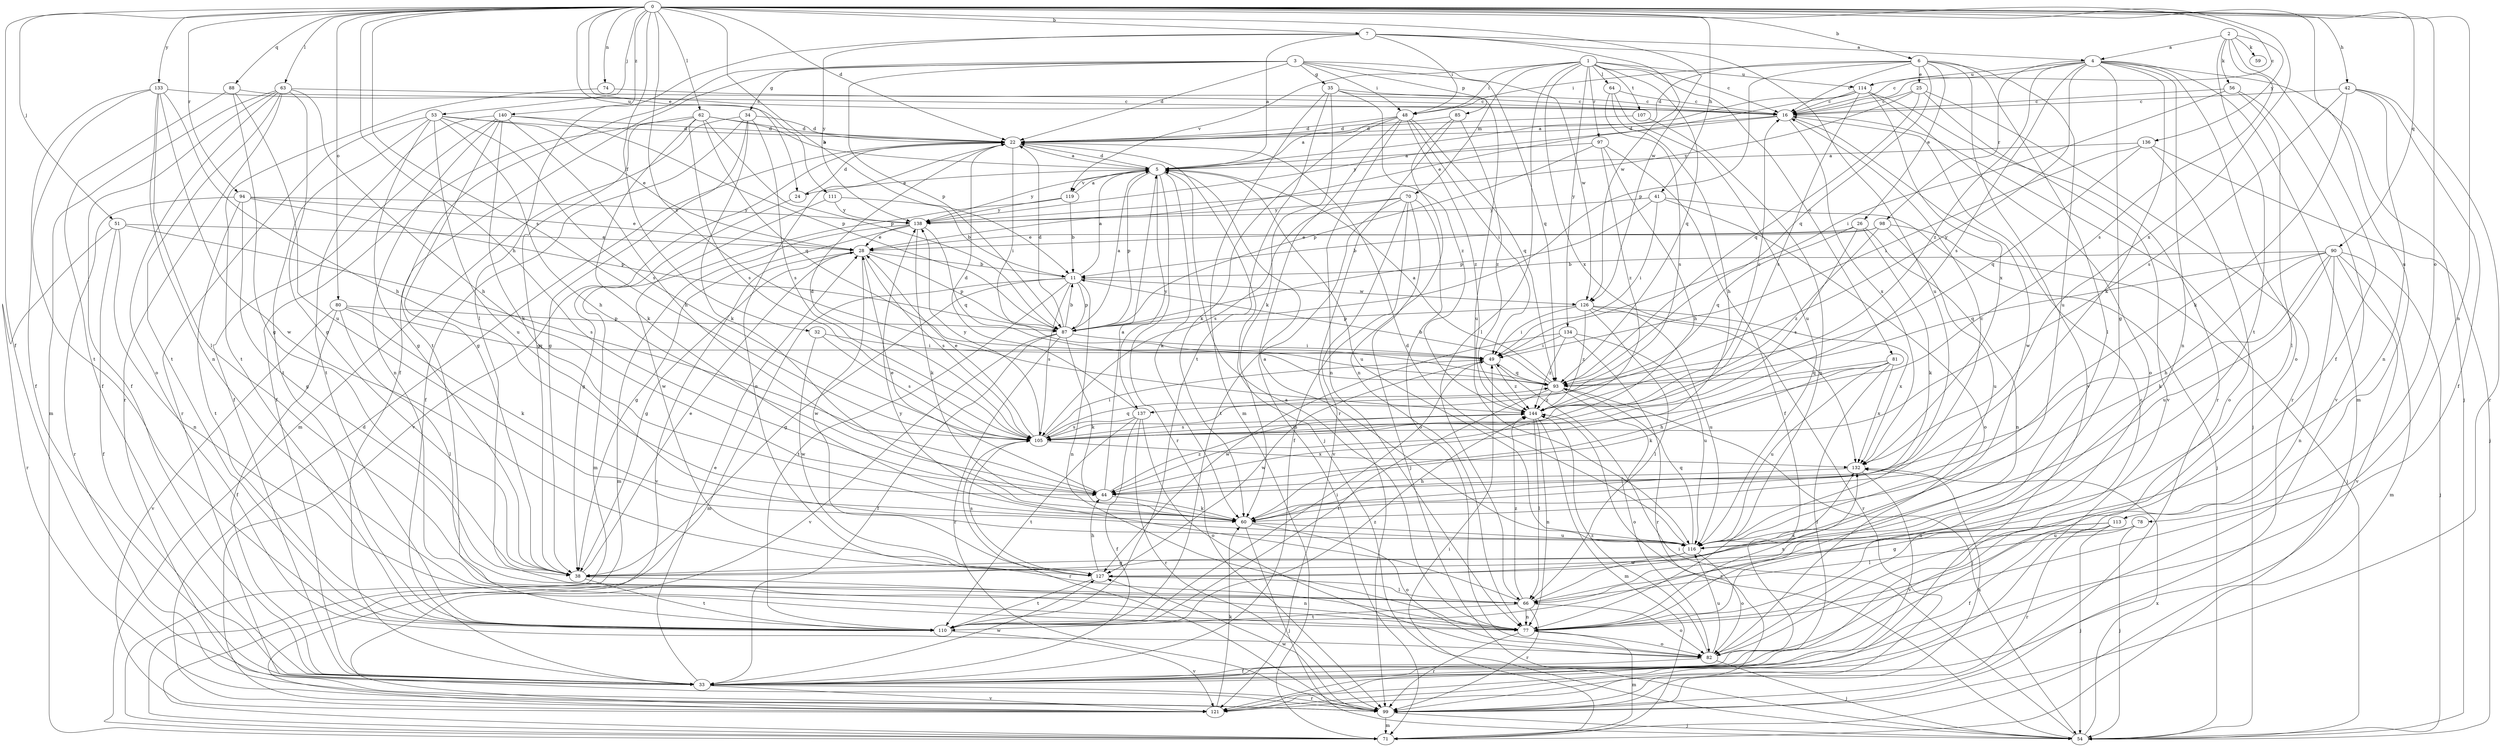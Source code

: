 strict digraph  {
0;
1;
2;
3;
4;
5;
6;
7;
11;
16;
22;
24;
25;
26;
28;
32;
33;
34;
35;
38;
41;
42;
44;
48;
49;
51;
53;
54;
56;
59;
60;
62;
63;
64;
66;
70;
71;
74;
77;
78;
80;
81;
82;
85;
87;
88;
90;
93;
94;
97;
98;
99;
105;
107;
110;
111;
113;
114;
116;
119;
121;
126;
127;
132;
133;
134;
136;
137;
138;
140;
144;
0 -> 6  [label=b];
0 -> 7  [label=b];
0 -> 11  [label=b];
0 -> 16  [label=c];
0 -> 22  [label=d];
0 -> 24  [label=e];
0 -> 32  [label=f];
0 -> 33  [label=f];
0 -> 41  [label=h];
0 -> 42  [label=h];
0 -> 44  [label=h];
0 -> 51  [label=j];
0 -> 53  [label=j];
0 -> 62  [label=l];
0 -> 63  [label=l];
0 -> 74  [label=n];
0 -> 77  [label=n];
0 -> 78  [label=o];
0 -> 80  [label=o];
0 -> 88  [label=q];
0 -> 90  [label=q];
0 -> 94  [label=r];
0 -> 105  [label=s];
0 -> 111  [label=u];
0 -> 113  [label=u];
0 -> 126  [label=w];
0 -> 132  [label=x];
0 -> 133  [label=y];
0 -> 140  [label=z];
0 -> 144  [label=z];
1 -> 16  [label=c];
1 -> 48  [label=i];
1 -> 64  [label=l];
1 -> 66  [label=l];
1 -> 70  [label=m];
1 -> 81  [label=o];
1 -> 93  [label=q];
1 -> 97  [label=r];
1 -> 107  [label=t];
1 -> 114  [label=u];
1 -> 119  [label=v];
1 -> 132  [label=x];
1 -> 134  [label=y];
2 -> 4  [label=a];
2 -> 33  [label=f];
2 -> 56  [label=k];
2 -> 59  [label=k];
2 -> 105  [label=s];
2 -> 110  [label=t];
2 -> 136  [label=y];
3 -> 22  [label=d];
3 -> 33  [label=f];
3 -> 34  [label=g];
3 -> 35  [label=g];
3 -> 48  [label=i];
3 -> 85  [label=p];
3 -> 87  [label=p];
3 -> 93  [label=q];
3 -> 110  [label=t];
3 -> 126  [label=w];
4 -> 16  [label=c];
4 -> 38  [label=g];
4 -> 54  [label=j];
4 -> 60  [label=k];
4 -> 71  [label=m];
4 -> 77  [label=n];
4 -> 82  [label=o];
4 -> 98  [label=r];
4 -> 105  [label=s];
4 -> 114  [label=u];
4 -> 137  [label=y];
4 -> 144  [label=z];
5 -> 22  [label=d];
5 -> 24  [label=e];
5 -> 60  [label=k];
5 -> 87  [label=p];
5 -> 99  [label=r];
5 -> 116  [label=u];
5 -> 119  [label=v];
5 -> 137  [label=y];
5 -> 138  [label=y];
6 -> 16  [label=c];
6 -> 22  [label=d];
6 -> 25  [label=e];
6 -> 26  [label=e];
6 -> 48  [label=i];
6 -> 66  [label=l];
6 -> 87  [label=p];
6 -> 93  [label=q];
6 -> 116  [label=u];
6 -> 121  [label=v];
7 -> 4  [label=a];
7 -> 5  [label=a];
7 -> 48  [label=i];
7 -> 66  [label=l];
7 -> 116  [label=u];
7 -> 126  [label=w];
7 -> 138  [label=y];
11 -> 5  [label=a];
11 -> 38  [label=g];
11 -> 71  [label=m];
11 -> 77  [label=n];
11 -> 87  [label=p];
11 -> 105  [label=s];
11 -> 110  [label=t];
11 -> 126  [label=w];
16 -> 22  [label=d];
16 -> 54  [label=j];
16 -> 127  [label=w];
16 -> 132  [label=x];
16 -> 138  [label=y];
22 -> 5  [label=a];
22 -> 49  [label=i];
22 -> 54  [label=j];
22 -> 77  [label=n];
22 -> 121  [label=v];
24 -> 22  [label=d];
24 -> 38  [label=g];
25 -> 16  [label=c];
25 -> 93  [label=q];
25 -> 99  [label=r];
25 -> 121  [label=v];
25 -> 138  [label=y];
26 -> 28  [label=e];
26 -> 60  [label=k];
26 -> 77  [label=n];
26 -> 93  [label=q];
26 -> 105  [label=s];
28 -> 11  [label=b];
28 -> 38  [label=g];
28 -> 87  [label=p];
28 -> 105  [label=s];
28 -> 121  [label=v];
28 -> 127  [label=w];
32 -> 49  [label=i];
32 -> 105  [label=s];
32 -> 127  [label=w];
33 -> 16  [label=c];
33 -> 28  [label=e];
33 -> 99  [label=r];
33 -> 121  [label=v];
33 -> 127  [label=w];
34 -> 22  [label=d];
34 -> 33  [label=f];
34 -> 38  [label=g];
34 -> 60  [label=k];
34 -> 71  [label=m];
34 -> 105  [label=s];
35 -> 16  [label=c];
35 -> 60  [label=k];
35 -> 71  [label=m];
35 -> 110  [label=t];
35 -> 116  [label=u];
35 -> 144  [label=z];
38 -> 28  [label=e];
38 -> 77  [label=n];
38 -> 110  [label=t];
41 -> 49  [label=i];
41 -> 54  [label=j];
41 -> 82  [label=o];
41 -> 87  [label=p];
41 -> 138  [label=y];
42 -> 16  [label=c];
42 -> 33  [label=f];
42 -> 60  [label=k];
42 -> 77  [label=n];
42 -> 99  [label=r];
42 -> 105  [label=s];
44 -> 5  [label=a];
44 -> 28  [label=e];
44 -> 60  [label=k];
44 -> 144  [label=z];
48 -> 5  [label=a];
48 -> 22  [label=d];
48 -> 49  [label=i];
48 -> 60  [label=k];
48 -> 71  [label=m];
48 -> 77  [label=n];
48 -> 93  [label=q];
48 -> 144  [label=z];
49 -> 93  [label=q];
49 -> 127  [label=w];
49 -> 144  [label=z];
51 -> 28  [label=e];
51 -> 33  [label=f];
51 -> 77  [label=n];
51 -> 99  [label=r];
51 -> 105  [label=s];
53 -> 22  [label=d];
53 -> 28  [label=e];
53 -> 38  [label=g];
53 -> 44  [label=h];
53 -> 99  [label=r];
53 -> 105  [label=s];
53 -> 110  [label=t];
53 -> 116  [label=u];
54 -> 49  [label=i];
54 -> 132  [label=x];
54 -> 144  [label=z];
56 -> 16  [label=c];
56 -> 49  [label=i];
56 -> 66  [label=l];
56 -> 121  [label=v];
60 -> 16  [label=c];
60 -> 54  [label=j];
60 -> 82  [label=o];
60 -> 116  [label=u];
62 -> 5  [label=a];
62 -> 22  [label=d];
62 -> 33  [label=f];
62 -> 38  [label=g];
62 -> 60  [label=k];
62 -> 87  [label=p];
62 -> 93  [label=q];
62 -> 105  [label=s];
63 -> 16  [label=c];
63 -> 33  [label=f];
63 -> 38  [label=g];
63 -> 44  [label=h];
63 -> 71  [label=m];
63 -> 82  [label=o];
63 -> 99  [label=r];
63 -> 110  [label=t];
64 -> 16  [label=c];
64 -> 44  [label=h];
64 -> 105  [label=s];
64 -> 116  [label=u];
66 -> 77  [label=n];
66 -> 82  [label=o];
66 -> 99  [label=r];
66 -> 110  [label=t];
66 -> 132  [label=x];
66 -> 138  [label=y];
66 -> 144  [label=z];
70 -> 33  [label=f];
70 -> 54  [label=j];
70 -> 82  [label=o];
70 -> 105  [label=s];
70 -> 110  [label=t];
70 -> 121  [label=v];
70 -> 138  [label=y];
71 -> 49  [label=i];
74 -> 16  [label=c];
74 -> 110  [label=t];
77 -> 5  [label=a];
77 -> 71  [label=m];
77 -> 82  [label=o];
77 -> 99  [label=r];
77 -> 132  [label=x];
78 -> 54  [label=j];
78 -> 66  [label=l];
78 -> 116  [label=u];
80 -> 33  [label=f];
80 -> 60  [label=k];
80 -> 66  [label=l];
80 -> 87  [label=p];
80 -> 93  [label=q];
80 -> 121  [label=v];
81 -> 33  [label=f];
81 -> 44  [label=h];
81 -> 60  [label=k];
81 -> 93  [label=q];
81 -> 116  [label=u];
81 -> 132  [label=x];
82 -> 33  [label=f];
82 -> 54  [label=j];
82 -> 116  [label=u];
82 -> 144  [label=z];
85 -> 22  [label=d];
85 -> 77  [label=n];
85 -> 99  [label=r];
85 -> 144  [label=z];
87 -> 5  [label=a];
87 -> 11  [label=b];
87 -> 22  [label=d];
87 -> 33  [label=f];
87 -> 49  [label=i];
87 -> 60  [label=k];
87 -> 99  [label=r];
87 -> 121  [label=v];
88 -> 16  [label=c];
88 -> 33  [label=f];
88 -> 38  [label=g];
88 -> 116  [label=u];
90 -> 11  [label=b];
90 -> 44  [label=h];
90 -> 54  [label=j];
90 -> 60  [label=k];
90 -> 71  [label=m];
90 -> 77  [label=n];
90 -> 93  [label=q];
90 -> 116  [label=u];
90 -> 121  [label=v];
93 -> 5  [label=a];
93 -> 11  [label=b];
93 -> 54  [label=j];
93 -> 82  [label=o];
93 -> 110  [label=t];
93 -> 144  [label=z];
94 -> 28  [label=e];
94 -> 38  [label=g];
94 -> 87  [label=p];
94 -> 99  [label=r];
94 -> 110  [label=t];
94 -> 138  [label=y];
97 -> 5  [label=a];
97 -> 33  [label=f];
97 -> 44  [label=h];
97 -> 87  [label=p];
97 -> 144  [label=z];
98 -> 11  [label=b];
98 -> 28  [label=e];
98 -> 54  [label=j];
98 -> 116  [label=u];
98 -> 144  [label=z];
99 -> 54  [label=j];
99 -> 71  [label=m];
99 -> 127  [label=w];
99 -> 132  [label=x];
105 -> 22  [label=d];
105 -> 28  [label=e];
105 -> 49  [label=i];
105 -> 93  [label=q];
105 -> 99  [label=r];
105 -> 132  [label=x];
105 -> 138  [label=y];
107 -> 22  [label=d];
107 -> 77  [label=n];
110 -> 49  [label=i];
110 -> 121  [label=v];
110 -> 144  [label=z];
111 -> 11  [label=b];
111 -> 127  [label=w];
111 -> 138  [label=y];
113 -> 33  [label=f];
113 -> 38  [label=g];
113 -> 54  [label=j];
113 -> 99  [label=r];
113 -> 116  [label=u];
114 -> 5  [label=a];
114 -> 16  [label=c];
114 -> 28  [label=e];
114 -> 82  [label=o];
114 -> 99  [label=r];
114 -> 105  [label=s];
114 -> 132  [label=x];
116 -> 5  [label=a];
116 -> 22  [label=d];
116 -> 38  [label=g];
116 -> 82  [label=o];
116 -> 93  [label=q];
116 -> 127  [label=w];
119 -> 5  [label=a];
119 -> 11  [label=b];
119 -> 71  [label=m];
119 -> 138  [label=y];
121 -> 22  [label=d];
121 -> 60  [label=k];
126 -> 49  [label=i];
126 -> 66  [label=l];
126 -> 87  [label=p];
126 -> 99  [label=r];
126 -> 116  [label=u];
126 -> 132  [label=x];
126 -> 144  [label=z];
127 -> 44  [label=h];
127 -> 66  [label=l];
127 -> 105  [label=s];
127 -> 110  [label=t];
132 -> 44  [label=h];
132 -> 121  [label=v];
133 -> 16  [label=c];
133 -> 33  [label=f];
133 -> 44  [label=h];
133 -> 66  [label=l];
133 -> 77  [label=n];
133 -> 110  [label=t];
133 -> 127  [label=w];
134 -> 49  [label=i];
134 -> 99  [label=r];
134 -> 116  [label=u];
134 -> 127  [label=w];
134 -> 144  [label=z];
136 -> 5  [label=a];
136 -> 49  [label=i];
136 -> 54  [label=j];
136 -> 82  [label=o];
136 -> 93  [label=q];
137 -> 22  [label=d];
137 -> 33  [label=f];
137 -> 82  [label=o];
137 -> 99  [label=r];
137 -> 105  [label=s];
137 -> 110  [label=t];
138 -> 28  [label=e];
138 -> 38  [label=g];
138 -> 60  [label=k];
138 -> 71  [label=m];
138 -> 93  [label=q];
140 -> 22  [label=d];
140 -> 33  [label=f];
140 -> 38  [label=g];
140 -> 44  [label=h];
140 -> 60  [label=k];
140 -> 77  [label=n];
140 -> 87  [label=p];
140 -> 110  [label=t];
144 -> 16  [label=c];
144 -> 66  [label=l];
144 -> 71  [label=m];
144 -> 77  [label=n];
144 -> 105  [label=s];
}
